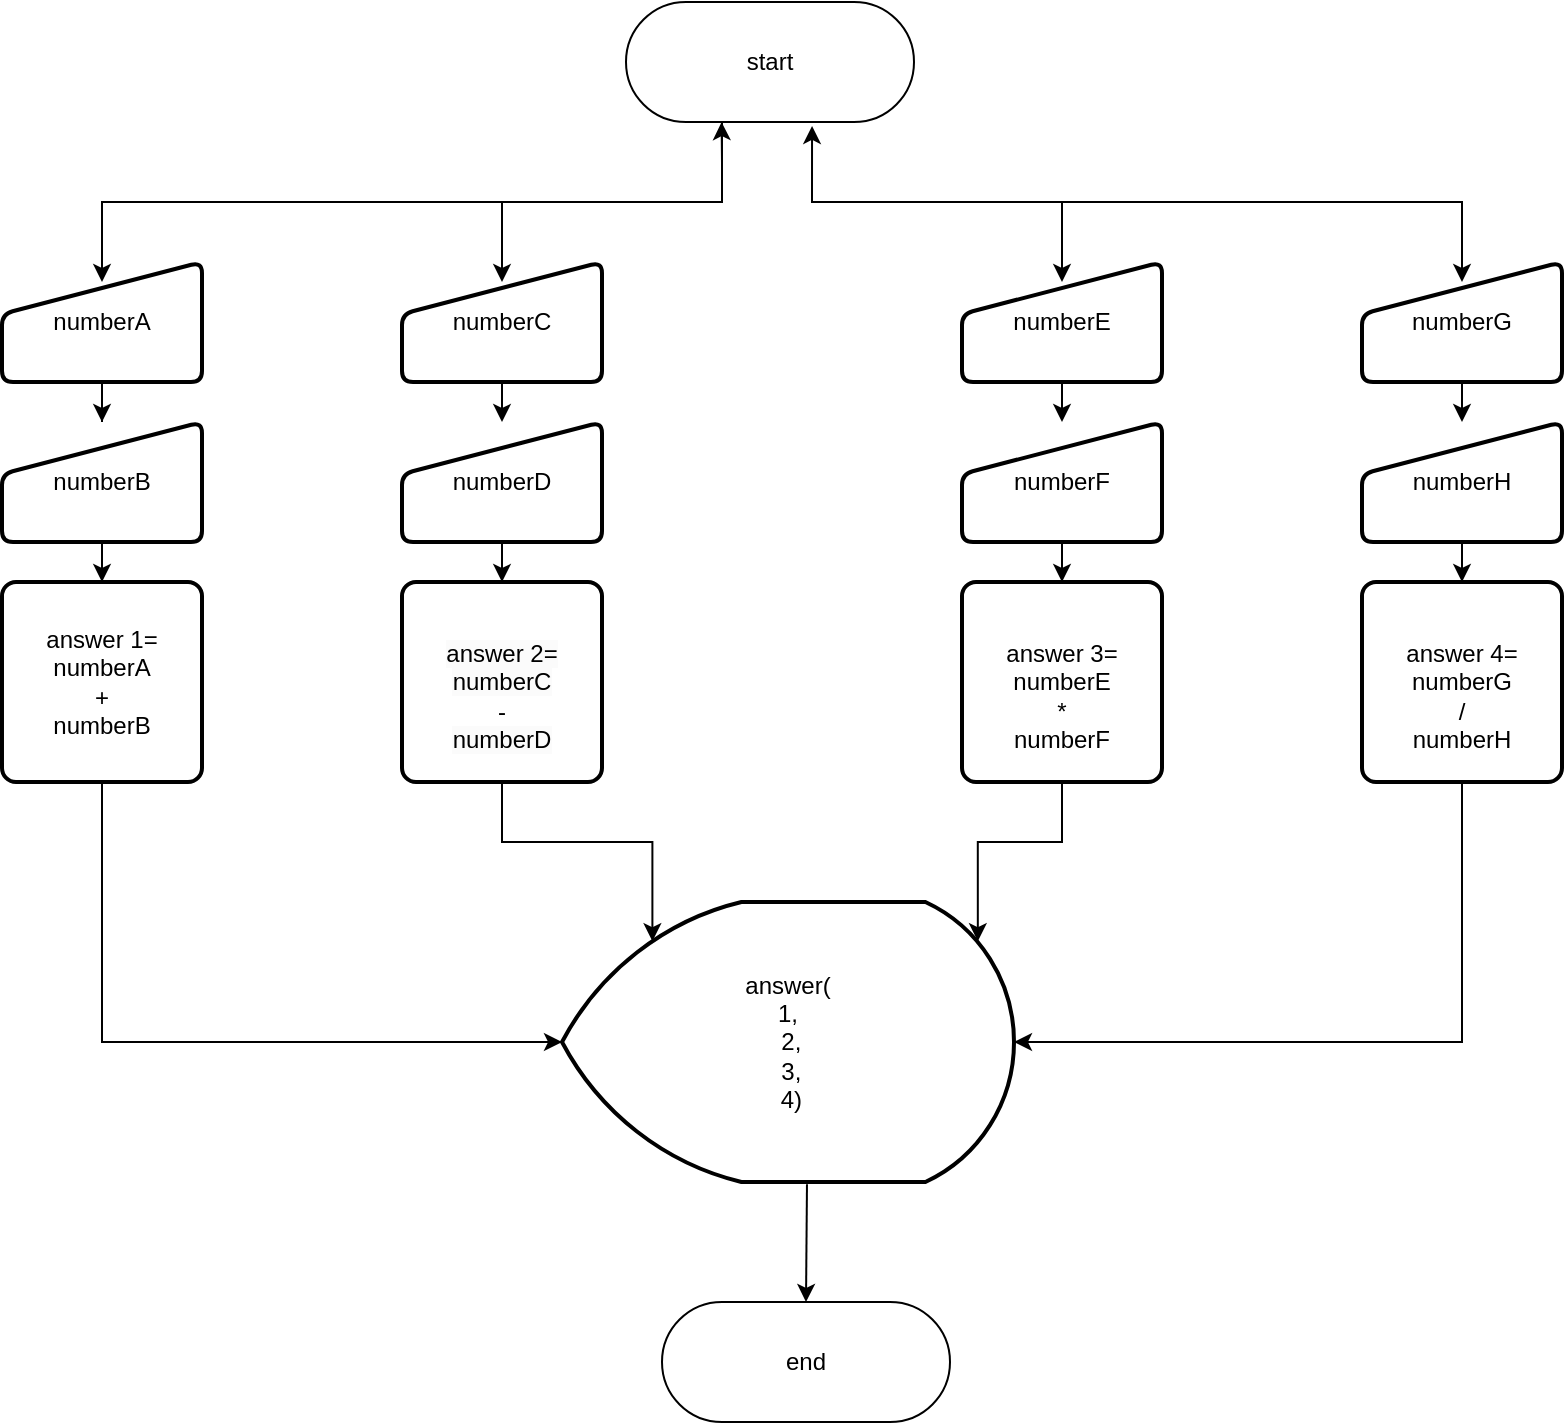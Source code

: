 <mxfile version="21.3.2" type="github">
  <diagram name="Página-1" id="OmHu6IU3zUafyPIJ44Nh">
    <mxGraphModel dx="1195" dy="663" grid="1" gridSize="10" guides="1" tooltips="1" connect="1" arrows="1" fold="1" page="1" pageScale="1" pageWidth="827" pageHeight="1169" math="0" shadow="0">
      <root>
        <mxCell id="0" />
        <mxCell id="1" parent="0" />
        <mxCell id="H60WA4bfsgL6DJhRpcMw-2" style="edgeStyle=orthogonalEdgeStyle;rounded=0;orthogonalLoop=1;jettySize=auto;html=1;exitX=0.5;exitY=0.5;exitDx=0;exitDy=30;exitPerimeter=0;" edge="1" parent="1" source="H60WA4bfsgL6DJhRpcMw-1">
          <mxGeometry relative="1" as="geometry">
            <mxPoint x="80" y="160" as="targetPoint" />
            <Array as="points">
              <mxPoint x="390" y="80" />
              <mxPoint x="390" y="120" />
              <mxPoint x="80" y="120" />
            </Array>
          </mxGeometry>
        </mxCell>
        <mxCell id="H60WA4bfsgL6DJhRpcMw-1" value="start" style="html=1;dashed=0;whiteSpace=wrap;shape=mxgraph.dfd.start" vertex="1" parent="1">
          <mxGeometry x="342" y="20" width="144" height="60" as="geometry" />
        </mxCell>
        <mxCell id="H60WA4bfsgL6DJhRpcMw-3" value="" style="endArrow=classic;html=1;rounded=0;entryX=0.332;entryY=1.001;entryDx=0;entryDy=0;entryPerimeter=0;" edge="1" parent="1" target="H60WA4bfsgL6DJhRpcMw-1">
          <mxGeometry width="50" height="50" relative="1" as="geometry">
            <mxPoint x="390" y="120" as="sourcePoint" />
            <mxPoint x="440" y="180" as="targetPoint" />
            <Array as="points">
              <mxPoint x="390" y="100" />
            </Array>
          </mxGeometry>
        </mxCell>
        <mxCell id="H60WA4bfsgL6DJhRpcMw-5" value="" style="endArrow=classic;startArrow=classic;html=1;rounded=0;entryX=0.646;entryY=1.033;entryDx=0;entryDy=0;entryPerimeter=0;edgeStyle=orthogonalEdgeStyle;" edge="1" parent="1" target="H60WA4bfsgL6DJhRpcMw-1">
          <mxGeometry width="50" height="50" relative="1" as="geometry">
            <mxPoint x="760" y="160" as="sourcePoint" />
            <mxPoint x="440" y="180" as="targetPoint" />
            <Array as="points">
              <mxPoint x="760" y="120" />
              <mxPoint x="435" y="120" />
            </Array>
          </mxGeometry>
        </mxCell>
        <mxCell id="H60WA4bfsgL6DJhRpcMw-7" value="" style="endArrow=classic;html=1;rounded=0;" edge="1" parent="1">
          <mxGeometry width="50" height="50" relative="1" as="geometry">
            <mxPoint x="280" y="120" as="sourcePoint" />
            <mxPoint x="280" y="160" as="targetPoint" />
          </mxGeometry>
        </mxCell>
        <mxCell id="H60WA4bfsgL6DJhRpcMw-8" value="" style="endArrow=classic;html=1;rounded=0;" edge="1" parent="1">
          <mxGeometry width="50" height="50" relative="1" as="geometry">
            <mxPoint x="560" y="120" as="sourcePoint" />
            <mxPoint x="560" y="160" as="targetPoint" />
          </mxGeometry>
        </mxCell>
        <mxCell id="H60WA4bfsgL6DJhRpcMw-16" value="" style="edgeStyle=orthogonalEdgeStyle;rounded=0;orthogonalLoop=1;jettySize=auto;html=1;" edge="1" parent="1" source="H60WA4bfsgL6DJhRpcMw-9" target="H60WA4bfsgL6DJhRpcMw-15">
          <mxGeometry relative="1" as="geometry" />
        </mxCell>
        <mxCell id="H60WA4bfsgL6DJhRpcMw-9" value="numberA" style="html=1;strokeWidth=2;shape=manualInput;whiteSpace=wrap;rounded=1;size=26;arcSize=11;" vertex="1" parent="1">
          <mxGeometry x="30" y="150" width="100" height="60" as="geometry" />
        </mxCell>
        <mxCell id="H60WA4bfsgL6DJhRpcMw-10" value="numberC" style="html=1;strokeWidth=2;shape=manualInput;whiteSpace=wrap;rounded=1;size=26;arcSize=11;" vertex="1" parent="1">
          <mxGeometry x="230" y="150" width="100" height="60" as="geometry" />
        </mxCell>
        <mxCell id="H60WA4bfsgL6DJhRpcMw-11" value="numberE" style="html=1;strokeWidth=2;shape=manualInput;whiteSpace=wrap;rounded=1;size=26;arcSize=11;" vertex="1" parent="1">
          <mxGeometry x="510" y="150" width="100" height="60" as="geometry" />
        </mxCell>
        <mxCell id="H60WA4bfsgL6DJhRpcMw-12" value="numberG" style="html=1;strokeWidth=2;shape=manualInput;whiteSpace=wrap;rounded=1;size=26;arcSize=11;" vertex="1" parent="1">
          <mxGeometry x="710" y="150" width="100" height="60" as="geometry" />
        </mxCell>
        <mxCell id="H60WA4bfsgL6DJhRpcMw-29" style="edgeStyle=orthogonalEdgeStyle;rounded=0;orthogonalLoop=1;jettySize=auto;html=1;exitX=0.5;exitY=1;exitDx=0;exitDy=0;entryX=0.5;entryY=0;entryDx=0;entryDy=0;" edge="1" parent="1" source="H60WA4bfsgL6DJhRpcMw-15" target="H60WA4bfsgL6DJhRpcMw-25">
          <mxGeometry relative="1" as="geometry" />
        </mxCell>
        <mxCell id="H60WA4bfsgL6DJhRpcMw-15" value="numberB" style="html=1;strokeWidth=2;shape=manualInput;whiteSpace=wrap;rounded=1;size=26;arcSize=11;" vertex="1" parent="1">
          <mxGeometry x="30" y="230" width="100" height="60" as="geometry" />
        </mxCell>
        <mxCell id="H60WA4bfsgL6DJhRpcMw-19" value="" style="edgeStyle=orthogonalEdgeStyle;rounded=0;orthogonalLoop=1;jettySize=auto;html=1;" edge="1" parent="1">
          <mxGeometry relative="1" as="geometry">
            <mxPoint x="280" y="210" as="sourcePoint" />
            <mxPoint x="280" y="230" as="targetPoint" />
          </mxGeometry>
        </mxCell>
        <mxCell id="H60WA4bfsgL6DJhRpcMw-30" style="edgeStyle=orthogonalEdgeStyle;rounded=0;orthogonalLoop=1;jettySize=auto;html=1;exitX=0.5;exitY=1;exitDx=0;exitDy=0;entryX=0.5;entryY=0;entryDx=0;entryDy=0;" edge="1" parent="1" source="H60WA4bfsgL6DJhRpcMw-20" target="H60WA4bfsgL6DJhRpcMw-26">
          <mxGeometry relative="1" as="geometry" />
        </mxCell>
        <mxCell id="H60WA4bfsgL6DJhRpcMw-20" value="numberD" style="html=1;strokeWidth=2;shape=manualInput;whiteSpace=wrap;rounded=1;size=26;arcSize=11;" vertex="1" parent="1">
          <mxGeometry x="230" y="230" width="100" height="60" as="geometry" />
        </mxCell>
        <mxCell id="H60WA4bfsgL6DJhRpcMw-21" value="" style="edgeStyle=orthogonalEdgeStyle;rounded=0;orthogonalLoop=1;jettySize=auto;html=1;" edge="1" parent="1" target="H60WA4bfsgL6DJhRpcMw-22">
          <mxGeometry relative="1" as="geometry">
            <mxPoint x="560" y="210" as="sourcePoint" />
            <Array as="points">
              <mxPoint x="560" y="230" />
              <mxPoint x="560" y="230" />
            </Array>
          </mxGeometry>
        </mxCell>
        <mxCell id="H60WA4bfsgL6DJhRpcMw-31" style="edgeStyle=orthogonalEdgeStyle;rounded=0;orthogonalLoop=1;jettySize=auto;html=1;exitX=0.5;exitY=1;exitDx=0;exitDy=0;entryX=0.5;entryY=0;entryDx=0;entryDy=0;" edge="1" parent="1" source="H60WA4bfsgL6DJhRpcMw-22" target="H60WA4bfsgL6DJhRpcMw-27">
          <mxGeometry relative="1" as="geometry" />
        </mxCell>
        <mxCell id="H60WA4bfsgL6DJhRpcMw-22" value="numberF" style="html=1;strokeWidth=2;shape=manualInput;whiteSpace=wrap;rounded=1;size=26;arcSize=11;" vertex="1" parent="1">
          <mxGeometry x="510" y="230" width="100" height="60" as="geometry" />
        </mxCell>
        <mxCell id="H60WA4bfsgL6DJhRpcMw-23" value="" style="edgeStyle=orthogonalEdgeStyle;rounded=0;orthogonalLoop=1;jettySize=auto;html=1;" edge="1" parent="1" target="H60WA4bfsgL6DJhRpcMw-24">
          <mxGeometry relative="1" as="geometry">
            <mxPoint x="760" y="210" as="sourcePoint" />
            <Array as="points">
              <mxPoint x="760" y="230" />
              <mxPoint x="760" y="230" />
            </Array>
          </mxGeometry>
        </mxCell>
        <mxCell id="H60WA4bfsgL6DJhRpcMw-32" style="edgeStyle=orthogonalEdgeStyle;rounded=0;orthogonalLoop=1;jettySize=auto;html=1;exitX=0.5;exitY=1;exitDx=0;exitDy=0;entryX=0.5;entryY=0;entryDx=0;entryDy=0;" edge="1" parent="1" source="H60WA4bfsgL6DJhRpcMw-24" target="H60WA4bfsgL6DJhRpcMw-28">
          <mxGeometry relative="1" as="geometry" />
        </mxCell>
        <mxCell id="H60WA4bfsgL6DJhRpcMw-24" value="numberH" style="html=1;strokeWidth=2;shape=manualInput;whiteSpace=wrap;rounded=1;size=26;arcSize=11;" vertex="1" parent="1">
          <mxGeometry x="710" y="230" width="100" height="60" as="geometry" />
        </mxCell>
        <mxCell id="H60WA4bfsgL6DJhRpcMw-34" style="edgeStyle=orthogonalEdgeStyle;rounded=0;orthogonalLoop=1;jettySize=auto;html=1;exitX=0.5;exitY=1;exitDx=0;exitDy=0;entryX=0;entryY=0.5;entryDx=0;entryDy=0;entryPerimeter=0;" edge="1" parent="1" source="H60WA4bfsgL6DJhRpcMw-25" target="H60WA4bfsgL6DJhRpcMw-33">
          <mxGeometry relative="1" as="geometry" />
        </mxCell>
        <mxCell id="H60WA4bfsgL6DJhRpcMw-25" value="answer 1=&lt;br&gt;numberA&lt;br&gt;+&lt;br&gt;numberB" style="rounded=1;whiteSpace=wrap;html=1;absoluteArcSize=1;arcSize=14;strokeWidth=2;" vertex="1" parent="1">
          <mxGeometry x="30" y="310" width="100" height="100" as="geometry" />
        </mxCell>
        <mxCell id="H60WA4bfsgL6DJhRpcMw-35" style="edgeStyle=orthogonalEdgeStyle;rounded=0;orthogonalLoop=1;jettySize=auto;html=1;exitX=0.5;exitY=1;exitDx=0;exitDy=0;entryX=0.2;entryY=0.14;entryDx=0;entryDy=0;entryPerimeter=0;" edge="1" parent="1" source="H60WA4bfsgL6DJhRpcMw-26" target="H60WA4bfsgL6DJhRpcMw-33">
          <mxGeometry relative="1" as="geometry" />
        </mxCell>
        <mxCell id="H60WA4bfsgL6DJhRpcMw-26" value="&lt;br&gt;&lt;span style=&quot;color: rgb(0, 0, 0); font-family: Helvetica; font-size: 12px; font-style: normal; font-variant-ligatures: normal; font-variant-caps: normal; font-weight: 400; letter-spacing: normal; orphans: 2; text-align: center; text-indent: 0px; text-transform: none; widows: 2; word-spacing: 0px; -webkit-text-stroke-width: 0px; background-color: rgb(251, 251, 251); text-decoration-thickness: initial; text-decoration-style: initial; text-decoration-color: initial; float: none; display: inline !important;&quot;&gt;answer 2=&lt;/span&gt;&lt;br style=&quot;border-color: var(--border-color); color: rgb(0, 0, 0); font-family: Helvetica; font-size: 12px; font-style: normal; font-variant-ligatures: normal; font-variant-caps: normal; font-weight: 400; letter-spacing: normal; orphans: 2; text-align: center; text-indent: 0px; text-transform: none; widows: 2; word-spacing: 0px; -webkit-text-stroke-width: 0px; background-color: rgb(251, 251, 251); text-decoration-thickness: initial; text-decoration-style: initial; text-decoration-color: initial;&quot;&gt;&lt;span style=&quot;color: rgb(0, 0, 0); font-family: Helvetica; font-size: 12px; font-style: normal; font-variant-ligatures: normal; font-variant-caps: normal; font-weight: 400; letter-spacing: normal; orphans: 2; text-align: center; text-indent: 0px; text-transform: none; widows: 2; word-spacing: 0px; -webkit-text-stroke-width: 0px; background-color: rgb(251, 251, 251); text-decoration-thickness: initial; text-decoration-style: initial; text-decoration-color: initial; float: none; display: inline !important;&quot;&gt;numberC&lt;/span&gt;&lt;br style=&quot;border-color: var(--border-color); color: rgb(0, 0, 0); font-family: Helvetica; font-size: 12px; font-style: normal; font-variant-ligatures: normal; font-variant-caps: normal; font-weight: 400; letter-spacing: normal; orphans: 2; text-align: center; text-indent: 0px; text-transform: none; widows: 2; word-spacing: 0px; -webkit-text-stroke-width: 0px; background-color: rgb(251, 251, 251); text-decoration-thickness: initial; text-decoration-style: initial; text-decoration-color: initial;&quot;&gt;-&lt;br style=&quot;border-color: var(--border-color); color: rgb(0, 0, 0); font-family: Helvetica; font-size: 12px; font-style: normal; font-variant-ligatures: normal; font-variant-caps: normal; font-weight: 400; letter-spacing: normal; orphans: 2; text-align: center; text-indent: 0px; text-transform: none; widows: 2; word-spacing: 0px; -webkit-text-stroke-width: 0px; background-color: rgb(251, 251, 251); text-decoration-thickness: initial; text-decoration-style: initial; text-decoration-color: initial;&quot;&gt;&lt;span style=&quot;color: rgb(0, 0, 0); font-family: Helvetica; font-size: 12px; font-style: normal; font-variant-ligatures: normal; font-variant-caps: normal; font-weight: 400; letter-spacing: normal; orphans: 2; text-align: center; text-indent: 0px; text-transform: none; widows: 2; word-spacing: 0px; -webkit-text-stroke-width: 0px; background-color: rgb(251, 251, 251); text-decoration-thickness: initial; text-decoration-style: initial; text-decoration-color: initial; float: none; display: inline !important;&quot;&gt;numberD&lt;/span&gt;" style="rounded=1;whiteSpace=wrap;html=1;absoluteArcSize=1;arcSize=14;strokeWidth=2;" vertex="1" parent="1">
          <mxGeometry x="230" y="310" width="100" height="100" as="geometry" />
        </mxCell>
        <mxCell id="H60WA4bfsgL6DJhRpcMw-36" style="edgeStyle=orthogonalEdgeStyle;rounded=0;orthogonalLoop=1;jettySize=auto;html=1;exitX=0.5;exitY=1;exitDx=0;exitDy=0;entryX=0.92;entryY=0.14;entryDx=0;entryDy=0;entryPerimeter=0;" edge="1" parent="1" source="H60WA4bfsgL6DJhRpcMw-27" target="H60WA4bfsgL6DJhRpcMw-33">
          <mxGeometry relative="1" as="geometry" />
        </mxCell>
        <mxCell id="H60WA4bfsgL6DJhRpcMw-27" value="&lt;br style=&quot;border-color: var(--border-color);&quot;&gt;answer 3=&lt;br style=&quot;border-color: var(--border-color);&quot;&gt;&lt;span style=&quot;border-color: var(--border-color);&quot;&gt;numberE&lt;/span&gt;&lt;br style=&quot;border-color: var(--border-color);&quot;&gt;*&lt;br style=&quot;border-color: var(--border-color);&quot;&gt;&lt;span style=&quot;border-color: var(--border-color);&quot;&gt;numberF&lt;/span&gt;" style="rounded=1;whiteSpace=wrap;html=1;absoluteArcSize=1;arcSize=14;strokeWidth=2;" vertex="1" parent="1">
          <mxGeometry x="510" y="310" width="100" height="100" as="geometry" />
        </mxCell>
        <mxCell id="H60WA4bfsgL6DJhRpcMw-37" style="edgeStyle=orthogonalEdgeStyle;rounded=0;orthogonalLoop=1;jettySize=auto;html=1;exitX=0.5;exitY=1;exitDx=0;exitDy=0;entryX=1;entryY=0.5;entryDx=0;entryDy=0;entryPerimeter=0;" edge="1" parent="1" source="H60WA4bfsgL6DJhRpcMw-28" target="H60WA4bfsgL6DJhRpcMw-33">
          <mxGeometry relative="1" as="geometry" />
        </mxCell>
        <mxCell id="H60WA4bfsgL6DJhRpcMw-28" value="&lt;br style=&quot;border-color: var(--border-color);&quot;&gt;answer 4=&lt;br style=&quot;border-color: var(--border-color);&quot;&gt;numberG&lt;br style=&quot;border-color: var(--border-color);&quot;&gt;/&lt;br style=&quot;border-color: var(--border-color);&quot;&gt;&lt;span style=&quot;border-color: var(--border-color);&quot;&gt;numberH&lt;/span&gt;" style="rounded=1;whiteSpace=wrap;html=1;absoluteArcSize=1;arcSize=14;strokeWidth=2;" vertex="1" parent="1">
          <mxGeometry x="710" y="310" width="100" height="100" as="geometry" />
        </mxCell>
        <mxCell id="H60WA4bfsgL6DJhRpcMw-33" value="answer(&lt;br&gt;1,&lt;br&gt;&amp;nbsp;2,&lt;br&gt;&amp;nbsp;3,&lt;br&gt;&amp;nbsp;4)" style="strokeWidth=2;html=1;shape=mxgraph.flowchart.display;whiteSpace=wrap;" vertex="1" parent="1">
          <mxGeometry x="310" y="470" width="226" height="140" as="geometry" />
        </mxCell>
        <mxCell id="H60WA4bfsgL6DJhRpcMw-38" value="end" style="html=1;dashed=0;whiteSpace=wrap;shape=mxgraph.dfd.start" vertex="1" parent="1">
          <mxGeometry x="360" y="670" width="144" height="60" as="geometry" />
        </mxCell>
        <mxCell id="H60WA4bfsgL6DJhRpcMw-39" value="" style="endArrow=classic;html=1;rounded=0;exitX=0.542;exitY=1.008;exitDx=0;exitDy=0;exitPerimeter=0;entryX=0.5;entryY=0.5;entryDx=0;entryDy=-30;entryPerimeter=0;" edge="1" parent="1" source="H60WA4bfsgL6DJhRpcMw-33" target="H60WA4bfsgL6DJhRpcMw-38">
          <mxGeometry width="50" height="50" relative="1" as="geometry">
            <mxPoint x="390" y="670" as="sourcePoint" />
            <mxPoint x="460" y="650" as="targetPoint" />
          </mxGeometry>
        </mxCell>
      </root>
    </mxGraphModel>
  </diagram>
</mxfile>

